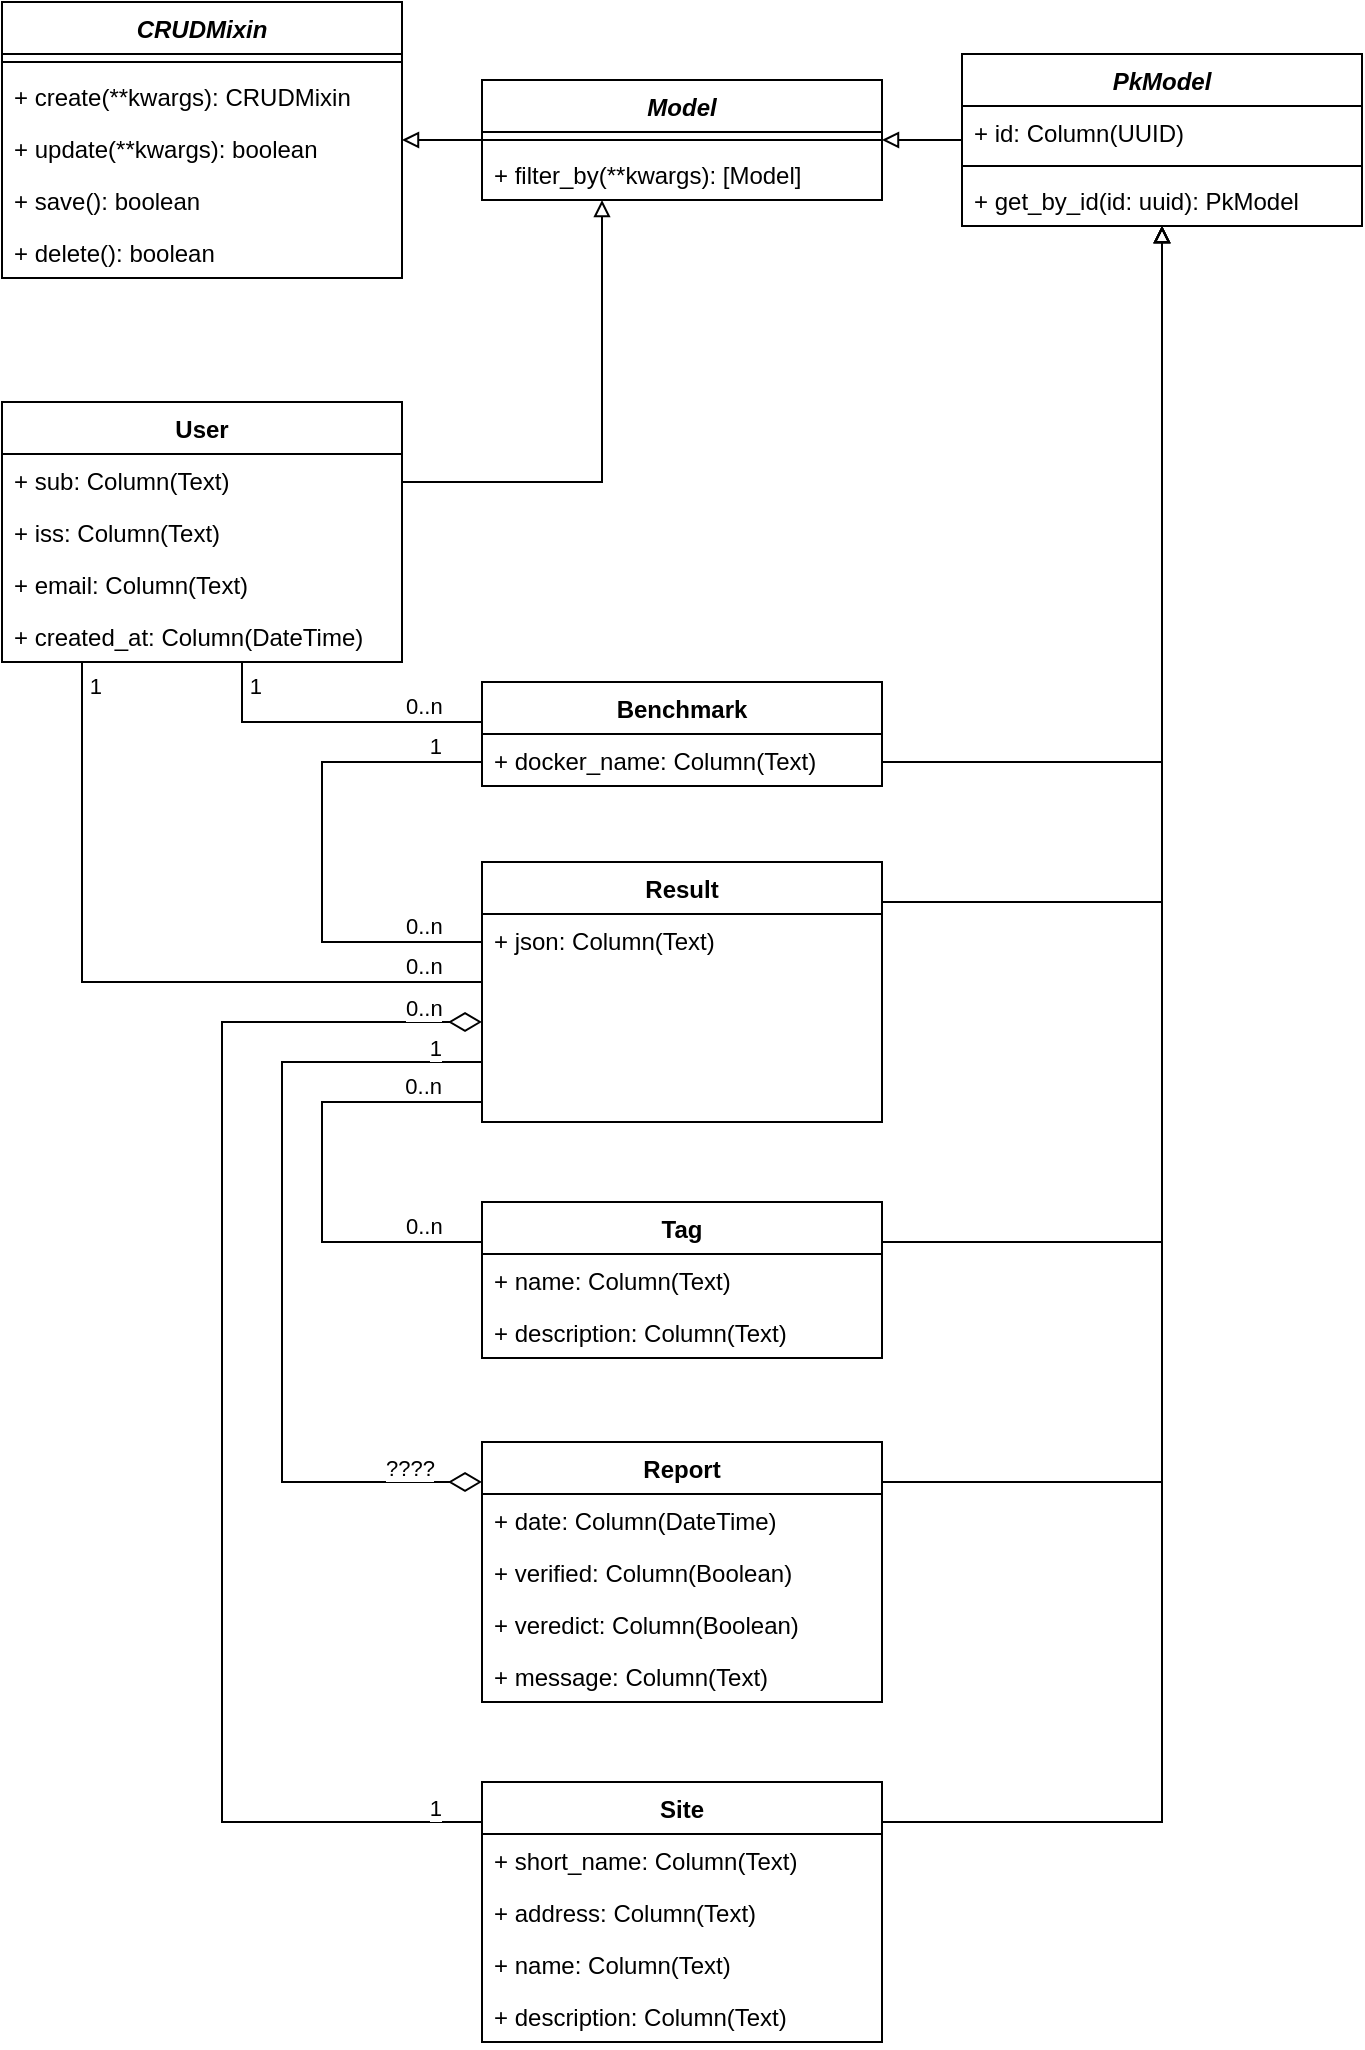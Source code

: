 <mxfile>
    <diagram id="wtdZAxt2SfOu_WGejnmn" name="Page-1">
        <mxGraphModel dx="854" dy="412" grid="1" gridSize="10" guides="1" tooltips="1" connect="1" arrows="1" fold="1" page="1" pageScale="1" pageWidth="850" pageHeight="1100" math="0" shadow="0">
            <root>
                <mxCell id="0"/>
                <mxCell id="1" parent="0"/>
                <mxCell id="102" style="edgeStyle=orthogonalEdgeStyle;rounded=0;orthogonalLoop=1;jettySize=auto;html=1;endArrow=block;endFill=0;" edge="1" parent="1" source="2" target="51">
                    <mxGeometry relative="1" as="geometry">
                        <Array as="points">
                            <mxPoint x="700" y="780"/>
                        </Array>
                    </mxGeometry>
                </mxCell>
                <mxCell id="2" value="Report" style="swimlane;fontStyle=1;align=center;verticalAlign=top;childLayout=stackLayout;horizontal=1;startSize=26;horizontalStack=0;resizeParent=1;resizeParentMax=0;resizeLast=0;collapsible=1;marginBottom=0;" vertex="1" parent="1">
                    <mxGeometry x="360" y="760" width="200" height="130" as="geometry">
                        <mxRectangle x="180" y="50" width="100" height="26" as="alternateBounds"/>
                    </mxGeometry>
                </mxCell>
                <mxCell id="3" value="+ date: Column(DateTime)" style="text;strokeColor=none;fillColor=none;align=left;verticalAlign=top;spacingLeft=4;spacingRight=4;overflow=hidden;rotatable=0;points=[[0,0.5],[1,0.5]];portConstraint=eastwest;" vertex="1" parent="2">
                    <mxGeometry y="26" width="200" height="26" as="geometry"/>
                </mxCell>
                <mxCell id="5" value="+ verified: Column(Boolean)" style="text;strokeColor=none;fillColor=none;align=left;verticalAlign=top;spacingLeft=4;spacingRight=4;overflow=hidden;rotatable=0;points=[[0,0.5],[1,0.5]];portConstraint=eastwest;" vertex="1" parent="2">
                    <mxGeometry y="52" width="200" height="26" as="geometry"/>
                </mxCell>
                <mxCell id="10" value="+ veredict: Column(Boolean)" style="text;strokeColor=none;fillColor=none;align=left;verticalAlign=top;spacingLeft=4;spacingRight=4;overflow=hidden;rotatable=0;points=[[0,0.5],[1,0.5]];portConstraint=eastwest;" vertex="1" parent="2">
                    <mxGeometry y="78" width="200" height="26" as="geometry"/>
                </mxCell>
                <mxCell id="14" value="+ message: Column(Text)" style="text;strokeColor=none;fillColor=none;align=left;verticalAlign=top;spacingLeft=4;spacingRight=4;overflow=hidden;rotatable=0;points=[[0,0.5],[1,0.5]];portConstraint=eastwest;" vertex="1" parent="2">
                    <mxGeometry y="104" width="200" height="26" as="geometry"/>
                </mxCell>
                <mxCell id="104" style="edgeStyle=orthogonalEdgeStyle;rounded=0;orthogonalLoop=1;jettySize=auto;html=1;endArrow=block;endFill=0;" edge="1" parent="1" source="27" target="51">
                    <mxGeometry relative="1" as="geometry">
                        <Array as="points">
                            <mxPoint x="700" y="490"/>
                        </Array>
                    </mxGeometry>
                </mxCell>
                <mxCell id="27" value="Result" style="swimlane;fontStyle=1;align=center;verticalAlign=top;childLayout=stackLayout;horizontal=1;startSize=26;horizontalStack=0;resizeParent=1;resizeParentMax=0;resizeLast=0;collapsible=1;marginBottom=0;" vertex="1" parent="1">
                    <mxGeometry x="360" y="470" width="200" height="130" as="geometry">
                        <mxRectangle x="180" y="50" width="100" height="26" as="alternateBounds"/>
                    </mxGeometry>
                </mxCell>
                <mxCell id="131" value="+ json: Column(Text)" style="text;strokeColor=none;fillColor=none;align=left;verticalAlign=top;spacingLeft=4;spacingRight=4;overflow=hidden;rotatable=0;points=[[0,0.5],[1,0.5]];portConstraint=eastwest;" vertex="1" parent="27">
                    <mxGeometry y="26" width="200" height="104" as="geometry"/>
                </mxCell>
                <mxCell id="33" value="CRUDMixin" style="swimlane;fontStyle=3;align=center;verticalAlign=top;childLayout=stackLayout;horizontal=1;startSize=26;horizontalStack=0;resizeParent=1;resizeParentMax=0;resizeLast=0;collapsible=1;marginBottom=0;" vertex="1" parent="1">
                    <mxGeometry x="120" y="40" width="200" height="138" as="geometry"/>
                </mxCell>
                <mxCell id="35" value="" style="line;strokeWidth=1;fillColor=none;align=left;verticalAlign=middle;spacingTop=-1;spacingLeft=3;spacingRight=3;rotatable=0;labelPosition=right;points=[];portConstraint=eastwest;" vertex="1" parent="33">
                    <mxGeometry y="26" width="200" height="8" as="geometry"/>
                </mxCell>
                <mxCell id="36" value="+ create(**kwargs): CRUDMixin" style="text;strokeColor=none;fillColor=none;align=left;verticalAlign=top;spacingLeft=4;spacingRight=4;overflow=hidden;rotatable=0;points=[[0,0.5],[1,0.5]];portConstraint=eastwest;" vertex="1" parent="33">
                    <mxGeometry y="34" width="200" height="26" as="geometry"/>
                </mxCell>
                <mxCell id="44" value="+ update(**kwargs): boolean" style="text;strokeColor=none;fillColor=none;align=left;verticalAlign=top;spacingLeft=4;spacingRight=4;overflow=hidden;rotatable=0;points=[[0,0.5],[1,0.5]];portConstraint=eastwest;" vertex="1" parent="33">
                    <mxGeometry y="60" width="200" height="26" as="geometry"/>
                </mxCell>
                <mxCell id="45" value="+ save(): boolean" style="text;strokeColor=none;fillColor=none;align=left;verticalAlign=top;spacingLeft=4;spacingRight=4;overflow=hidden;rotatable=0;points=[[0,0.5],[1,0.5]];portConstraint=eastwest;" vertex="1" parent="33">
                    <mxGeometry y="86" width="200" height="26" as="geometry"/>
                </mxCell>
                <mxCell id="46" value="+ delete(): boolean" style="text;strokeColor=none;fillColor=none;align=left;verticalAlign=top;spacingLeft=4;spacingRight=4;overflow=hidden;rotatable=0;points=[[0,0.5],[1,0.5]];portConstraint=eastwest;" vertex="1" parent="33">
                    <mxGeometry y="112" width="200" height="26" as="geometry"/>
                </mxCell>
                <mxCell id="99" style="edgeStyle=orthogonalEdgeStyle;rounded=0;orthogonalLoop=1;jettySize=auto;html=1;endArrow=block;endFill=0;" edge="1" parent="1" source="37" target="33">
                    <mxGeometry relative="1" as="geometry"/>
                </mxCell>
                <mxCell id="37" value="Model" style="swimlane;fontStyle=3;align=center;verticalAlign=top;childLayout=stackLayout;horizontal=1;startSize=26;horizontalStack=0;resizeParent=1;resizeParentMax=0;resizeLast=0;collapsible=1;marginBottom=0;" vertex="1" parent="1">
                    <mxGeometry x="360" y="79" width="200" height="60" as="geometry"/>
                </mxCell>
                <mxCell id="39" value="" style="line;strokeWidth=1;fillColor=none;align=left;verticalAlign=middle;spacingTop=-1;spacingLeft=3;spacingRight=3;rotatable=0;labelPosition=right;points=[];portConstraint=eastwest;" vertex="1" parent="37">
                    <mxGeometry y="26" width="200" height="8" as="geometry"/>
                </mxCell>
                <mxCell id="40" value="+ filter_by(**kwargs): [Model]" style="text;strokeColor=none;fillColor=none;align=left;verticalAlign=top;spacingLeft=4;spacingRight=4;overflow=hidden;rotatable=0;points=[[0,0.5],[1,0.5]];portConstraint=eastwest;" vertex="1" parent="37">
                    <mxGeometry y="34" width="200" height="26" as="geometry"/>
                </mxCell>
                <mxCell id="98" style="edgeStyle=orthogonalEdgeStyle;rounded=0;orthogonalLoop=1;jettySize=auto;html=1;endArrow=block;endFill=0;" edge="1" parent="1" source="51" target="37">
                    <mxGeometry relative="1" as="geometry"/>
                </mxCell>
                <mxCell id="51" value="PkModel" style="swimlane;fontStyle=3;align=center;verticalAlign=top;childLayout=stackLayout;horizontal=1;startSize=26;horizontalStack=0;resizeParent=1;resizeParentMax=0;resizeLast=0;collapsible=1;marginBottom=0;" vertex="1" parent="1">
                    <mxGeometry x="600" y="66" width="200" height="86" as="geometry"/>
                </mxCell>
                <mxCell id="52" value="+ id: Column(UUID)" style="text;strokeColor=none;fillColor=none;align=left;verticalAlign=top;spacingLeft=4;spacingRight=4;overflow=hidden;rotatable=0;points=[[0,0.5],[1,0.5]];portConstraint=eastwest;" vertex="1" parent="51">
                    <mxGeometry y="26" width="200" height="26" as="geometry"/>
                </mxCell>
                <mxCell id="53" value="" style="line;strokeWidth=1;fillColor=none;align=left;verticalAlign=middle;spacingTop=-1;spacingLeft=3;spacingRight=3;rotatable=0;labelPosition=right;points=[];portConstraint=eastwest;" vertex="1" parent="51">
                    <mxGeometry y="52" width="200" height="8" as="geometry"/>
                </mxCell>
                <mxCell id="54" value="+ get_by_id(id: uuid): PkModel" style="text;strokeColor=none;fillColor=none;align=left;verticalAlign=top;spacingLeft=4;spacingRight=4;overflow=hidden;rotatable=0;points=[[0,0.5],[1,0.5]];portConstraint=eastwest;" vertex="1" parent="51">
                    <mxGeometry y="60" width="200" height="26" as="geometry"/>
                </mxCell>
                <mxCell id="105" style="edgeStyle=orthogonalEdgeStyle;rounded=0;orthogonalLoop=1;jettySize=auto;html=1;endArrow=block;endFill=0;" edge="1" parent="1" source="60" target="51">
                    <mxGeometry relative="1" as="geometry">
                        <Array as="points">
                            <mxPoint x="700" y="660"/>
                        </Array>
                    </mxGeometry>
                </mxCell>
                <mxCell id="60" value="Tag" style="swimlane;fontStyle=1;align=center;verticalAlign=top;childLayout=stackLayout;horizontal=1;startSize=26;horizontalStack=0;resizeParent=1;resizeParentMax=0;resizeLast=0;collapsible=1;marginBottom=0;" vertex="1" parent="1">
                    <mxGeometry x="360" y="640" width="200" height="78" as="geometry">
                        <mxRectangle x="180" y="50" width="100" height="26" as="alternateBounds"/>
                    </mxGeometry>
                </mxCell>
                <mxCell id="62" value="+ name: Column(Text)" style="text;strokeColor=none;fillColor=none;align=left;verticalAlign=top;spacingLeft=4;spacingRight=4;overflow=hidden;rotatable=0;points=[[0,0.5],[1,0.5]];portConstraint=eastwest;" vertex="1" parent="60">
                    <mxGeometry y="26" width="200" height="26" as="geometry"/>
                </mxCell>
                <mxCell id="61" value="+ description: Column(Text)" style="text;strokeColor=none;fillColor=none;align=left;verticalAlign=top;spacingLeft=4;spacingRight=4;overflow=hidden;rotatable=0;points=[[0,0.5],[1,0.5]];portConstraint=eastwest;" vertex="1" parent="60">
                    <mxGeometry y="52" width="200" height="26" as="geometry"/>
                </mxCell>
                <mxCell id="101" style="edgeStyle=orthogonalEdgeStyle;rounded=0;orthogonalLoop=1;jettySize=auto;html=1;endArrow=block;endFill=0;" edge="1" parent="1" source="71" target="51">
                    <mxGeometry relative="1" as="geometry">
                        <Array as="points">
                            <mxPoint x="700" y="950"/>
                        </Array>
                    </mxGeometry>
                </mxCell>
                <mxCell id="71" value="Site" style="swimlane;fontStyle=1;align=center;verticalAlign=top;childLayout=stackLayout;horizontal=1;startSize=26;horizontalStack=0;resizeParent=1;resizeParentMax=0;resizeLast=0;collapsible=1;marginBottom=0;" vertex="1" parent="1">
                    <mxGeometry x="360" y="930" width="200" height="130" as="geometry">
                        <mxRectangle x="180" y="50" width="100" height="26" as="alternateBounds"/>
                    </mxGeometry>
                </mxCell>
                <mxCell id="72" value="+ short_name: Column(Text)" style="text;strokeColor=none;fillColor=none;align=left;verticalAlign=top;spacingLeft=4;spacingRight=4;overflow=hidden;rotatable=0;points=[[0,0.5],[1,0.5]];portConstraint=eastwest;" vertex="1" parent="71">
                    <mxGeometry y="26" width="200" height="26" as="geometry"/>
                </mxCell>
                <mxCell id="73" value="+ address: Column(Text)" style="text;strokeColor=none;fillColor=none;align=left;verticalAlign=top;spacingLeft=4;spacingRight=4;overflow=hidden;rotatable=0;points=[[0,0.5],[1,0.5]];portConstraint=eastwest;" vertex="1" parent="71">
                    <mxGeometry y="52" width="200" height="26" as="geometry"/>
                </mxCell>
                <mxCell id="74" value="+ name: Column(Text)" style="text;strokeColor=none;fillColor=none;align=left;verticalAlign=top;spacingLeft=4;spacingRight=4;overflow=hidden;rotatable=0;points=[[0,0.5],[1,0.5]];portConstraint=eastwest;" vertex="1" parent="71">
                    <mxGeometry y="78" width="200" height="26" as="geometry"/>
                </mxCell>
                <mxCell id="75" value="+ description: Column(Text)" style="text;strokeColor=none;fillColor=none;align=left;verticalAlign=top;spacingLeft=4;spacingRight=4;overflow=hidden;rotatable=0;points=[[0,0.5],[1,0.5]];portConstraint=eastwest;" vertex="1" parent="71">
                    <mxGeometry y="104" width="200" height="26" as="geometry"/>
                </mxCell>
                <mxCell id="103" style="edgeStyle=orthogonalEdgeStyle;rounded=0;orthogonalLoop=1;jettySize=auto;html=1;endArrow=block;endFill=0;" edge="1" parent="1" source="82" target="51">
                    <mxGeometry relative="1" as="geometry">
                        <Array as="points">
                            <mxPoint x="700" y="420"/>
                        </Array>
                    </mxGeometry>
                </mxCell>
                <mxCell id="82" value="Benchmark" style="swimlane;fontStyle=1;align=center;verticalAlign=top;childLayout=stackLayout;horizontal=1;startSize=26;horizontalStack=0;resizeParent=1;resizeParentMax=0;resizeLast=0;collapsible=1;marginBottom=0;" vertex="1" parent="1">
                    <mxGeometry x="360" y="380" width="200" height="52" as="geometry">
                        <mxRectangle x="180" y="50" width="100" height="26" as="alternateBounds"/>
                    </mxGeometry>
                </mxCell>
                <mxCell id="83" value="+ docker_name: Column(Text)" style="text;strokeColor=none;fillColor=none;align=left;verticalAlign=top;spacingLeft=4;spacingRight=4;overflow=hidden;rotatable=0;points=[[0,0.5],[1,0.5]];portConstraint=eastwest;" vertex="1" parent="82">
                    <mxGeometry y="26" width="200" height="26" as="geometry"/>
                </mxCell>
                <mxCell id="100" style="edgeStyle=orthogonalEdgeStyle;rounded=0;orthogonalLoop=1;jettySize=auto;html=1;endArrow=block;endFill=0;" edge="1" parent="1" source="85" target="37">
                    <mxGeometry relative="1" as="geometry">
                        <Array as="points">
                            <mxPoint x="420" y="280"/>
                        </Array>
                    </mxGeometry>
                </mxCell>
                <mxCell id="85" value="User" style="swimlane;fontStyle=1;align=center;verticalAlign=top;childLayout=stackLayout;horizontal=1;startSize=26;horizontalStack=0;resizeParent=1;resizeParentMax=0;resizeLast=0;collapsible=1;marginBottom=0;" vertex="1" parent="1">
                    <mxGeometry x="120" y="240" width="200" height="130" as="geometry">
                        <mxRectangle x="180" y="50" width="100" height="26" as="alternateBounds"/>
                    </mxGeometry>
                </mxCell>
                <mxCell id="86" value="+ sub: Column(Text)" style="text;strokeColor=none;fillColor=none;align=left;verticalAlign=top;spacingLeft=4;spacingRight=4;overflow=hidden;rotatable=0;points=[[0,0.5],[1,0.5]];portConstraint=eastwest;" vertex="1" parent="85">
                    <mxGeometry y="26" width="200" height="26" as="geometry"/>
                </mxCell>
                <mxCell id="87" value="+ iss: Column(Text)" style="text;strokeColor=none;fillColor=none;align=left;verticalAlign=top;spacingLeft=4;spacingRight=4;overflow=hidden;rotatable=0;points=[[0,0.5],[1,0.5]];portConstraint=eastwest;" vertex="1" parent="85">
                    <mxGeometry y="52" width="200" height="26" as="geometry"/>
                </mxCell>
                <mxCell id="88" value="+ email: Column(Text)" style="text;strokeColor=none;fillColor=none;align=left;verticalAlign=top;spacingLeft=4;spacingRight=4;overflow=hidden;rotatable=0;points=[[0,0.5],[1,0.5]];portConstraint=eastwest;" vertex="1" parent="85">
                    <mxGeometry y="78" width="200" height="26" as="geometry"/>
                </mxCell>
                <mxCell id="89" value="+ created_at: Column(DateTime)" style="text;strokeColor=none;fillColor=none;align=left;verticalAlign=top;spacingLeft=4;spacingRight=4;overflow=hidden;rotatable=0;points=[[0,0.5],[1,0.5]];portConstraint=eastwest;" vertex="1" parent="85">
                    <mxGeometry y="104" width="200" height="26" as="geometry"/>
                </mxCell>
                <mxCell id="112" value="" style="endArrow=none;html=1;endSize=12;startArrow=diamondThin;startSize=14;startFill=0;edgeStyle=orthogonalEdgeStyle;endFill=0;rounded=0;" edge="1" parent="1" source="2" target="27">
                    <mxGeometry relative="1" as="geometry">
                        <mxPoint x="100" y="810" as="sourcePoint"/>
                        <mxPoint x="260" y="810" as="targetPoint"/>
                        <Array as="points">
                            <mxPoint x="260" y="780"/>
                            <mxPoint x="260" y="570"/>
                        </Array>
                    </mxGeometry>
                </mxCell>
                <mxCell id="113" value="????" style="edgeLabel;resizable=0;html=1;align=left;verticalAlign=top;" connectable="0" vertex="1" parent="112">
                    <mxGeometry x="-1" relative="1" as="geometry">
                        <mxPoint x="-50" y="-20" as="offset"/>
                    </mxGeometry>
                </mxCell>
                <mxCell id="114" value="1" style="edgeLabel;resizable=0;html=1;align=right;verticalAlign=top;" connectable="0" vertex="1" parent="112">
                    <mxGeometry x="1" relative="1" as="geometry">
                        <mxPoint x="-20" y="-20" as="offset"/>
                    </mxGeometry>
                </mxCell>
                <mxCell id="115" value="" style="endArrow=none;html=1;edgeStyle=orthogonalEdgeStyle;rounded=0;" edge="1" parent="1" source="60" target="27">
                    <mxGeometry relative="1" as="geometry">
                        <mxPoint x="100" y="940" as="sourcePoint"/>
                        <mxPoint x="260" y="940" as="targetPoint"/>
                        <Array as="points">
                            <mxPoint x="280" y="660"/>
                            <mxPoint x="280" y="590"/>
                        </Array>
                    </mxGeometry>
                </mxCell>
                <mxCell id="116" value="0..n" style="edgeLabel;resizable=0;html=1;align=left;verticalAlign=bottom;" connectable="0" vertex="1" parent="115">
                    <mxGeometry x="-1" relative="1" as="geometry">
                        <mxPoint x="-40" as="offset"/>
                    </mxGeometry>
                </mxCell>
                <mxCell id="117" value="0..n" style="edgeLabel;resizable=0;html=1;align=right;verticalAlign=bottom;" connectable="0" vertex="1" parent="115">
                    <mxGeometry x="1" relative="1" as="geometry">
                        <mxPoint x="-20" as="offset"/>
                    </mxGeometry>
                </mxCell>
                <mxCell id="118" value="" style="endArrow=none;html=1;edgeStyle=orthogonalEdgeStyle;rounded=0;" edge="1" parent="1" source="82" target="85">
                    <mxGeometry relative="1" as="geometry">
                        <mxPoint x="370" y="620.0" as="sourcePoint"/>
                        <mxPoint x="370" y="560.0" as="targetPoint"/>
                        <Array as="points">
                            <mxPoint x="240" y="400"/>
                        </Array>
                    </mxGeometry>
                </mxCell>
                <mxCell id="119" value="0..n" style="edgeLabel;resizable=0;html=1;align=left;verticalAlign=bottom;" connectable="0" vertex="1" parent="118">
                    <mxGeometry x="-1" relative="1" as="geometry">
                        <mxPoint x="-40" as="offset"/>
                    </mxGeometry>
                </mxCell>
                <mxCell id="120" value="1" style="edgeLabel;resizable=0;html=1;align=right;verticalAlign=bottom;" connectable="0" vertex="1" parent="118">
                    <mxGeometry x="1" relative="1" as="geometry">
                        <mxPoint x="10" y="20" as="offset"/>
                    </mxGeometry>
                </mxCell>
                <mxCell id="122" value="" style="endArrow=none;html=1;edgeStyle=orthogonalEdgeStyle;rounded=0;" edge="1" parent="1" source="27" target="82">
                    <mxGeometry relative="1" as="geometry">
                        <mxPoint x="320" y="500.0" as="sourcePoint"/>
                        <mxPoint x="320" y="440.0" as="targetPoint"/>
                        <Array as="points">
                            <mxPoint x="280" y="510"/>
                            <mxPoint x="280" y="420"/>
                        </Array>
                    </mxGeometry>
                </mxCell>
                <mxCell id="123" value="0..n" style="edgeLabel;resizable=0;html=1;align=left;verticalAlign=bottom;" connectable="0" vertex="1" parent="122">
                    <mxGeometry x="-1" relative="1" as="geometry">
                        <mxPoint x="-40" as="offset"/>
                    </mxGeometry>
                </mxCell>
                <mxCell id="124" value="1" style="edgeLabel;resizable=0;html=1;align=right;verticalAlign=bottom;" connectable="0" vertex="1" parent="122">
                    <mxGeometry x="1" relative="1" as="geometry">
                        <mxPoint x="-20" as="offset"/>
                    </mxGeometry>
                </mxCell>
                <mxCell id="125" value="" style="endArrow=none;html=1;edgeStyle=orthogonalEdgeStyle;rounded=0;" edge="1" parent="1" source="27" target="85">
                    <mxGeometry relative="1" as="geometry">
                        <mxPoint x="290" y="510" as="sourcePoint"/>
                        <mxPoint x="90" y="460" as="targetPoint"/>
                        <Array as="points">
                            <mxPoint x="160" y="530"/>
                        </Array>
                    </mxGeometry>
                </mxCell>
                <mxCell id="126" value="0..n" style="edgeLabel;resizable=0;html=1;align=left;verticalAlign=bottom;" connectable="0" vertex="1" parent="125">
                    <mxGeometry x="-1" relative="1" as="geometry">
                        <mxPoint x="-40" as="offset"/>
                    </mxGeometry>
                </mxCell>
                <mxCell id="127" value="1" style="edgeLabel;resizable=0;html=1;align=right;verticalAlign=bottom;" connectable="0" vertex="1" parent="125">
                    <mxGeometry x="1" relative="1" as="geometry">
                        <mxPoint x="10" y="20" as="offset"/>
                    </mxGeometry>
                </mxCell>
                <mxCell id="128" value="" style="endArrow=none;html=1;endSize=12;startArrow=diamondThin;startSize=14;startFill=0;edgeStyle=orthogonalEdgeStyle;endFill=0;rounded=0;" edge="1" parent="1" source="27" target="71">
                    <mxGeometry relative="1" as="geometry">
                        <mxPoint x="370" y="775.0" as="sourcePoint"/>
                        <mxPoint x="370" y="570.0" as="targetPoint"/>
                        <Array as="points">
                            <mxPoint x="230" y="550"/>
                            <mxPoint x="230" y="950"/>
                        </Array>
                    </mxGeometry>
                </mxCell>
                <mxCell id="129" value="0..n" style="edgeLabel;resizable=0;html=1;align=left;verticalAlign=top;" connectable="0" vertex="1" parent="128">
                    <mxGeometry x="-1" relative="1" as="geometry">
                        <mxPoint x="-40" y="-20" as="offset"/>
                    </mxGeometry>
                </mxCell>
                <mxCell id="130" value="1" style="edgeLabel;resizable=0;html=1;align=right;verticalAlign=top;" connectable="0" vertex="1" parent="128">
                    <mxGeometry x="1" relative="1" as="geometry">
                        <mxPoint x="-20" y="-20" as="offset"/>
                    </mxGeometry>
                </mxCell>
            </root>
        </mxGraphModel>
    </diagram>
</mxfile>